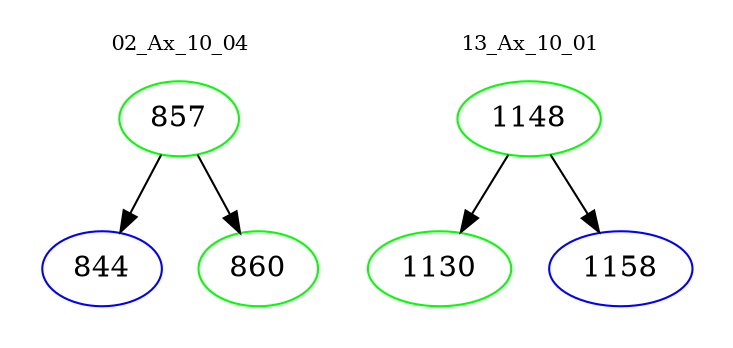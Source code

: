 digraph{
subgraph cluster_0 {
color = white
label = "02_Ax_10_04";
fontsize=10;
T0_857 [label="857", color="green"]
T0_857 -> T0_844 [color="black"]
T0_844 [label="844", color="blue"]
T0_857 -> T0_860 [color="black"]
T0_860 [label="860", color="green"]
}
subgraph cluster_1 {
color = white
label = "13_Ax_10_01";
fontsize=10;
T1_1148 [label="1148", color="green"]
T1_1148 -> T1_1130 [color="black"]
T1_1130 [label="1130", color="green"]
T1_1148 -> T1_1158 [color="black"]
T1_1158 [label="1158", color="blue"]
}
}
